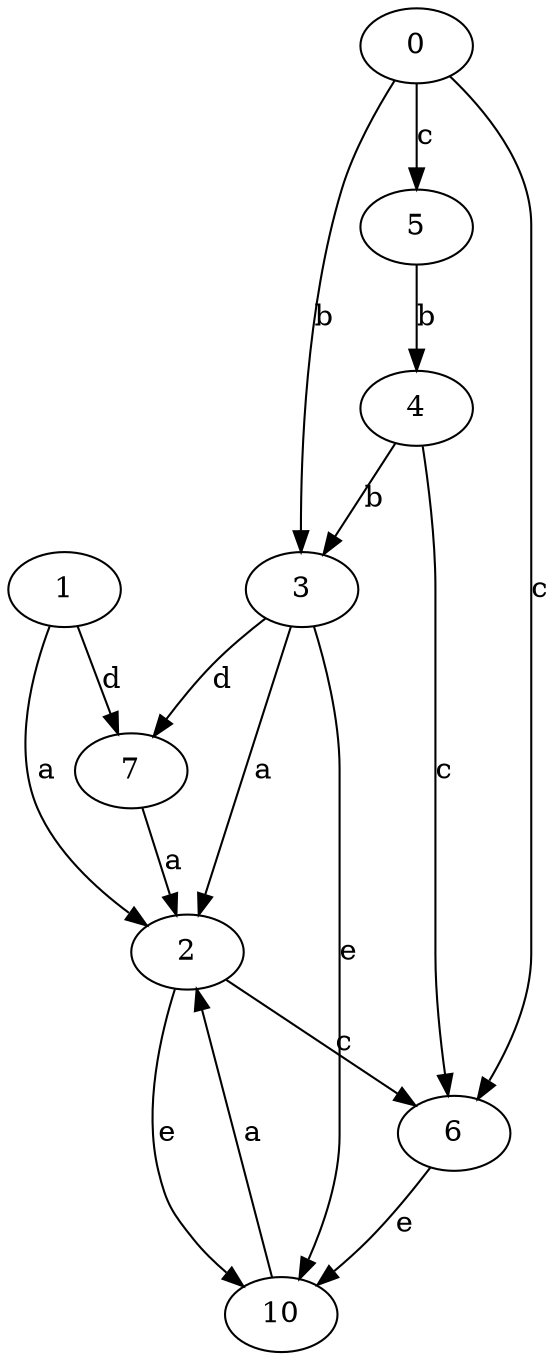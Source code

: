 strict digraph  {
2;
3;
0;
4;
5;
6;
7;
1;
10;
2 -> 6  [label=c];
2 -> 10  [label=e];
3 -> 2  [label=a];
3 -> 7  [label=d];
3 -> 10  [label=e];
0 -> 3  [label=b];
0 -> 5  [label=c];
0 -> 6  [label=c];
4 -> 3  [label=b];
4 -> 6  [label=c];
5 -> 4  [label=b];
6 -> 10  [label=e];
7 -> 2  [label=a];
1 -> 2  [label=a];
1 -> 7  [label=d];
10 -> 2  [label=a];
}
